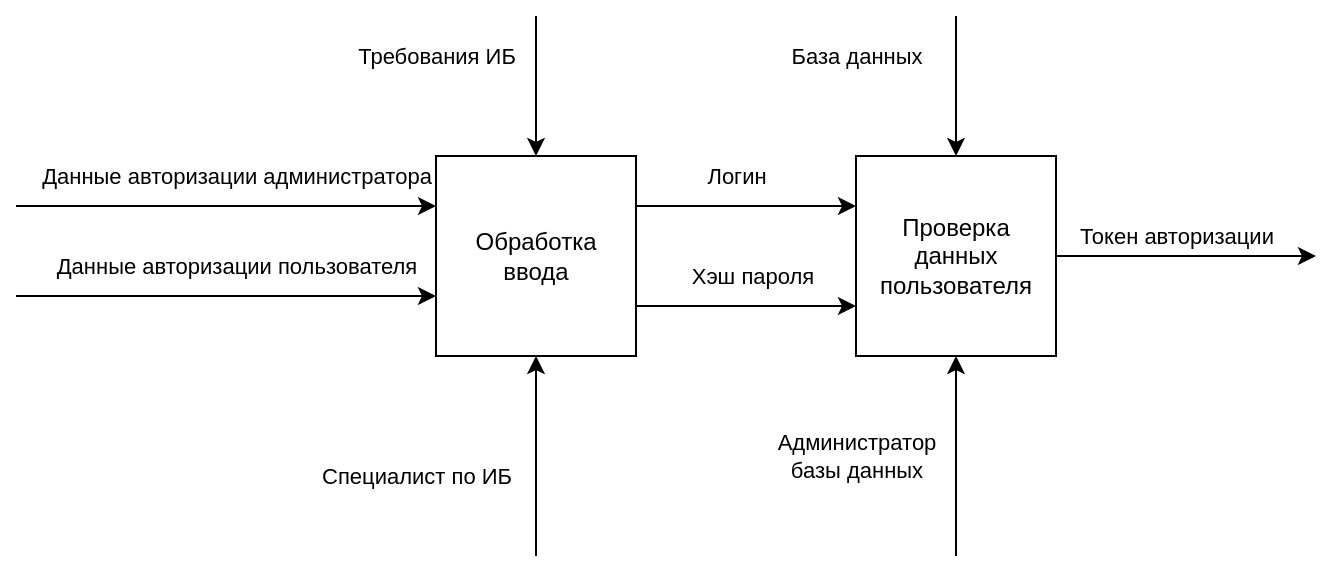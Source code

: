<mxfile version="24.7.17">
  <diagram name="Page-1" id="WNismRuEjeUJbiva_b2T">
    <mxGraphModel dx="712" dy="827" grid="1" gridSize="10" guides="1" tooltips="1" connect="1" arrows="1" fold="1" page="1" pageScale="1" pageWidth="850" pageHeight="1100" math="0" shadow="0">
      <root>
        <mxCell id="0" />
        <mxCell id="1" parent="0" />
        <mxCell id="l4nY_r8dhkd0N53Qu-ac-1" value="Обработка&lt;br&gt;ввода" style="whiteSpace=wrap;html=1;aspect=fixed;" vertex="1" parent="1">
          <mxGeometry x="280" y="280" width="100" height="100" as="geometry" />
        </mxCell>
        <mxCell id="l4nY_r8dhkd0N53Qu-ac-3" value="Проверка данных пользователя" style="whiteSpace=wrap;html=1;aspect=fixed;" vertex="1" parent="1">
          <mxGeometry x="490" y="280" width="100" height="100" as="geometry" />
        </mxCell>
        <mxCell id="l4nY_r8dhkd0N53Qu-ac-4" value="" style="endArrow=classic;html=1;rounded=0;entryX=0;entryY=0.25;entryDx=0;entryDy=0;" edge="1" parent="1" target="l4nY_r8dhkd0N53Qu-ac-1">
          <mxGeometry width="50" height="50" relative="1" as="geometry">
            <mxPoint x="70" y="305" as="sourcePoint" />
            <mxPoint x="150" y="300" as="targetPoint" />
          </mxGeometry>
        </mxCell>
        <mxCell id="l4nY_r8dhkd0N53Qu-ac-5" value="Данные авторизации администратора" style="edgeLabel;html=1;align=center;verticalAlign=middle;resizable=0;points=[];" vertex="1" connectable="0" parent="l4nY_r8dhkd0N53Qu-ac-4">
          <mxGeometry x="-0.186" y="1" relative="1" as="geometry">
            <mxPoint x="24" y="-14" as="offset" />
          </mxGeometry>
        </mxCell>
        <mxCell id="l4nY_r8dhkd0N53Qu-ac-6" value="" style="endArrow=classic;html=1;rounded=0;entryX=0;entryY=0.25;entryDx=0;entryDy=0;" edge="1" parent="1">
          <mxGeometry width="50" height="50" relative="1" as="geometry">
            <mxPoint x="70" y="350" as="sourcePoint" />
            <mxPoint x="280" y="350" as="targetPoint" />
          </mxGeometry>
        </mxCell>
        <mxCell id="l4nY_r8dhkd0N53Qu-ac-7" value="Данные авторизации пользователя" style="edgeLabel;html=1;align=center;verticalAlign=middle;resizable=0;points=[];" vertex="1" connectable="0" parent="l4nY_r8dhkd0N53Qu-ac-6">
          <mxGeometry x="-0.186" y="1" relative="1" as="geometry">
            <mxPoint x="24" y="-14" as="offset" />
          </mxGeometry>
        </mxCell>
        <mxCell id="l4nY_r8dhkd0N53Qu-ac-8" value="" style="endArrow=classic;html=1;rounded=0;entryX=0.5;entryY=1;entryDx=0;entryDy=0;" edge="1" parent="1" target="l4nY_r8dhkd0N53Qu-ac-1">
          <mxGeometry width="50" height="50" relative="1" as="geometry">
            <mxPoint x="330" y="480" as="sourcePoint" />
            <mxPoint x="330" y="460" as="targetPoint" />
          </mxGeometry>
        </mxCell>
        <mxCell id="l4nY_r8dhkd0N53Qu-ac-9" value="Специалист по ИБ" style="edgeLabel;html=1;align=center;verticalAlign=middle;resizable=0;points=[];" vertex="1" connectable="0" parent="l4nY_r8dhkd0N53Qu-ac-8">
          <mxGeometry x="0.16" relative="1" as="geometry">
            <mxPoint x="-60" y="18" as="offset" />
          </mxGeometry>
        </mxCell>
        <mxCell id="l4nY_r8dhkd0N53Qu-ac-10" value="" style="endArrow=classic;html=1;rounded=0;entryX=0.5;entryY=0;entryDx=0;entryDy=0;" edge="1" parent="1" target="l4nY_r8dhkd0N53Qu-ac-1">
          <mxGeometry width="50" height="50" relative="1" as="geometry">
            <mxPoint x="330" y="210" as="sourcePoint" />
            <mxPoint x="320" y="170" as="targetPoint" />
          </mxGeometry>
        </mxCell>
        <mxCell id="l4nY_r8dhkd0N53Qu-ac-11" value="Требования ИБ" style="edgeLabel;html=1;align=center;verticalAlign=middle;resizable=0;points=[];" vertex="1" connectable="0" parent="l4nY_r8dhkd0N53Qu-ac-10">
          <mxGeometry x="-0.114" relative="1" as="geometry">
            <mxPoint x="-50" y="-11" as="offset" />
          </mxGeometry>
        </mxCell>
        <mxCell id="l4nY_r8dhkd0N53Qu-ac-12" value="" style="endArrow=classic;html=1;rounded=0;exitX=1;exitY=0.25;exitDx=0;exitDy=0;entryX=0;entryY=0.25;entryDx=0;entryDy=0;" edge="1" parent="1" source="l4nY_r8dhkd0N53Qu-ac-1" target="l4nY_r8dhkd0N53Qu-ac-3">
          <mxGeometry width="50" height="50" relative="1" as="geometry">
            <mxPoint x="390" y="340" as="sourcePoint" />
            <mxPoint x="440" y="290" as="targetPoint" />
          </mxGeometry>
        </mxCell>
        <mxCell id="l4nY_r8dhkd0N53Qu-ac-13" value="Логин" style="edgeLabel;html=1;align=center;verticalAlign=middle;resizable=0;points=[];" vertex="1" connectable="0" parent="l4nY_r8dhkd0N53Qu-ac-12">
          <mxGeometry x="0.218" y="2" relative="1" as="geometry">
            <mxPoint x="-17" y="-13" as="offset" />
          </mxGeometry>
        </mxCell>
        <mxCell id="l4nY_r8dhkd0N53Qu-ac-14" value="" style="endArrow=classic;html=1;rounded=0;exitX=1;exitY=0.75;exitDx=0;exitDy=0;entryX=0;entryY=0.75;entryDx=0;entryDy=0;" edge="1" parent="1" source="l4nY_r8dhkd0N53Qu-ac-1" target="l4nY_r8dhkd0N53Qu-ac-3">
          <mxGeometry width="50" height="50" relative="1" as="geometry">
            <mxPoint x="400" y="390" as="sourcePoint" />
            <mxPoint x="450" y="340" as="targetPoint" />
          </mxGeometry>
        </mxCell>
        <mxCell id="l4nY_r8dhkd0N53Qu-ac-15" value="Хэш пароля" style="edgeLabel;html=1;align=center;verticalAlign=middle;resizable=0;points=[];" vertex="1" connectable="0" parent="l4nY_r8dhkd0N53Qu-ac-14">
          <mxGeometry x="0.054" relative="1" as="geometry">
            <mxPoint y="-15" as="offset" />
          </mxGeometry>
        </mxCell>
        <mxCell id="l4nY_r8dhkd0N53Qu-ac-16" value="" style="endArrow=classic;html=1;rounded=0;entryX=0.5;entryY=0;entryDx=0;entryDy=0;" edge="1" parent="1" target="l4nY_r8dhkd0N53Qu-ac-3">
          <mxGeometry width="50" height="50" relative="1" as="geometry">
            <mxPoint x="540" y="210" as="sourcePoint" />
            <mxPoint x="560" y="210" as="targetPoint" />
          </mxGeometry>
        </mxCell>
        <mxCell id="l4nY_r8dhkd0N53Qu-ac-17" value="База данных" style="edgeLabel;html=1;align=center;verticalAlign=middle;resizable=0;points=[];" vertex="1" connectable="0" parent="l4nY_r8dhkd0N53Qu-ac-16">
          <mxGeometry x="-0.057" relative="1" as="geometry">
            <mxPoint x="-50" y="-13" as="offset" />
          </mxGeometry>
        </mxCell>
        <mxCell id="l4nY_r8dhkd0N53Qu-ac-18" value="" style="endArrow=classic;html=1;rounded=0;entryX=0.5;entryY=1;entryDx=0;entryDy=0;" edge="1" parent="1" target="l4nY_r8dhkd0N53Qu-ac-3">
          <mxGeometry width="50" height="50" relative="1" as="geometry">
            <mxPoint x="540" y="480" as="sourcePoint" />
            <mxPoint x="550" y="440" as="targetPoint" />
          </mxGeometry>
        </mxCell>
        <mxCell id="l4nY_r8dhkd0N53Qu-ac-19" value="Администратор &lt;br&gt;базы данных" style="edgeLabel;html=1;align=center;verticalAlign=middle;resizable=0;points=[];" vertex="1" connectable="0" parent="l4nY_r8dhkd0N53Qu-ac-18">
          <mxGeometry x="-0.08" relative="1" as="geometry">
            <mxPoint x="-50" y="-4" as="offset" />
          </mxGeometry>
        </mxCell>
        <mxCell id="l4nY_r8dhkd0N53Qu-ac-21" value="" style="endArrow=classic;html=1;rounded=0;exitX=1;exitY=0.5;exitDx=0;exitDy=0;" edge="1" parent="1" source="l4nY_r8dhkd0N53Qu-ac-3">
          <mxGeometry width="50" height="50" relative="1" as="geometry">
            <mxPoint x="620" y="330" as="sourcePoint" />
            <mxPoint x="720" y="330" as="targetPoint" />
          </mxGeometry>
        </mxCell>
        <mxCell id="l4nY_r8dhkd0N53Qu-ac-22" value="Токен авторизации" style="edgeLabel;html=1;align=center;verticalAlign=middle;resizable=0;points=[];" vertex="1" connectable="0" parent="l4nY_r8dhkd0N53Qu-ac-21">
          <mxGeometry x="0.073" y="2" relative="1" as="geometry">
            <mxPoint x="-10" y="-8" as="offset" />
          </mxGeometry>
        </mxCell>
      </root>
    </mxGraphModel>
  </diagram>
</mxfile>
